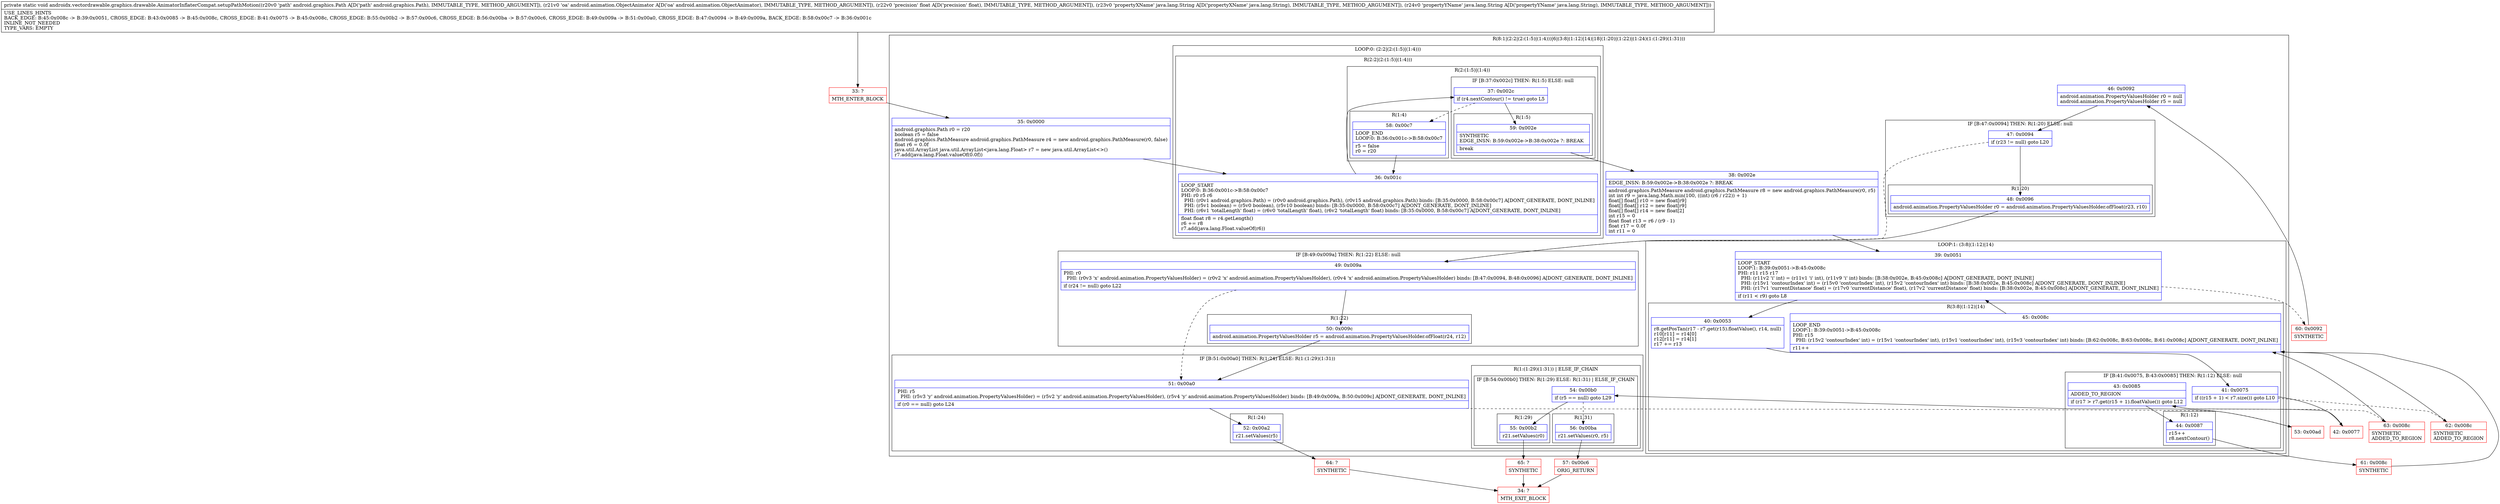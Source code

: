 digraph "CFG forandroidx.vectordrawable.graphics.drawable.AnimatorInflaterCompat.setupPathMotion(Landroid\/graphics\/Path;Landroid\/animation\/ObjectAnimator;FLjava\/lang\/String;Ljava\/lang\/String;)V" {
subgraph cluster_Region_1598586460 {
label = "R(8:1|(2:2|(2:(1:5)|(1:4)))|6|(3:8|(1:12)|14)|18|(1:20)|(1:22)|(1:24)(1:(1:29)(1:31)))";
node [shape=record,color=blue];
Node_35 [shape=record,label="{35\:\ 0x0000|android.graphics.Path r0 = r20\lboolean r5 = false\landroid.graphics.PathMeasure android.graphics.PathMeasure r4 = new android.graphics.PathMeasure(r0, false)\lfloat r6 = 0.0f\ljava.util.ArrayList java.util.ArrayList\<java.lang.Float\> r7 = new java.util.ArrayList\<\>()\lr7.add(java.lang.Float.valueOf(0.0f))\l}"];
subgraph cluster_LoopRegion_1869730401 {
label = "LOOP:0: (2:2|(2:(1:5)|(1:4)))";
node [shape=record,color=blue];
subgraph cluster_Region_552922693 {
label = "R(2:2|(2:(1:5)|(1:4)))";
node [shape=record,color=blue];
Node_36 [shape=record,label="{36\:\ 0x001c|LOOP_START\lLOOP:0: B:36:0x001c\-\>B:58:0x00c7\lPHI: r0 r5 r6 \l  PHI: (r0v1 android.graphics.Path) = (r0v0 android.graphics.Path), (r0v15 android.graphics.Path) binds: [B:35:0x0000, B:58:0x00c7] A[DONT_GENERATE, DONT_INLINE]\l  PHI: (r5v1 boolean) = (r5v0 boolean), (r5v10 boolean) binds: [B:35:0x0000, B:58:0x00c7] A[DONT_GENERATE, DONT_INLINE]\l  PHI: (r6v1 'totalLength' float) = (r6v0 'totalLength' float), (r6v2 'totalLength' float) binds: [B:35:0x0000, B:58:0x00c7] A[DONT_GENERATE, DONT_INLINE]\l|float float r8 = r4.getLength()\lr6 += r8\lr7.add(java.lang.Float.valueOf(r6))\l}"];
subgraph cluster_Region_752049460 {
label = "R(2:(1:5)|(1:4))";
node [shape=record,color=blue];
subgraph cluster_IfRegion_1467481843 {
label = "IF [B:37:0x002c] THEN: R(1:5) ELSE: null";
node [shape=record,color=blue];
Node_37 [shape=record,label="{37\:\ 0x002c|if (r4.nextContour() != true) goto L5\l}"];
subgraph cluster_Region_1399812795 {
label = "R(1:5)";
node [shape=record,color=blue];
Node_59 [shape=record,label="{59\:\ 0x002e|SYNTHETIC\lEDGE_INSN: B:59:0x002e\-\>B:38:0x002e ?: BREAK  \l|break\l}"];
}
}
subgraph cluster_Region_999490370 {
label = "R(1:4)";
node [shape=record,color=blue];
Node_58 [shape=record,label="{58\:\ 0x00c7|LOOP_END\lLOOP:0: B:36:0x001c\-\>B:58:0x00c7\l|r5 = false\lr0 = r20\l}"];
}
}
}
}
Node_38 [shape=record,label="{38\:\ 0x002e|EDGE_INSN: B:59:0x002e\-\>B:38:0x002e ?: BREAK  \l|android.graphics.PathMeasure android.graphics.PathMeasure r8 = new android.graphics.PathMeasure(r0, r5)\lint int r9 = java.lang.Math.min(100, ((int) (r6 \/ r22)) + 1)\lfloat[] float[] r10 = new float[r9]\lfloat[] float[] r12 = new float[r9]\lfloat[] float[] r14 = new float[2]\lint r15 = 0\lfloat float r13 = r6 \/ (r9 \- 1)\lfloat r17 = 0.0f\lint r11 = 0\l}"];
subgraph cluster_LoopRegion_127071490 {
label = "LOOP:1: (3:8|(1:12)|14)";
node [shape=record,color=blue];
Node_39 [shape=record,label="{39\:\ 0x0051|LOOP_START\lLOOP:1: B:39:0x0051\-\>B:45:0x008c\lPHI: r11 r15 r17 \l  PHI: (r11v2 'i' int) = (r11v1 'i' int), (r11v9 'i' int) binds: [B:38:0x002e, B:45:0x008c] A[DONT_GENERATE, DONT_INLINE]\l  PHI: (r15v1 'contourIndex' int) = (r15v0 'contourIndex' int), (r15v2 'contourIndex' int) binds: [B:38:0x002e, B:45:0x008c] A[DONT_GENERATE, DONT_INLINE]\l  PHI: (r17v1 'currentDistance' float) = (r17v0 'currentDistance' float), (r17v2 'currentDistance' float) binds: [B:38:0x002e, B:45:0x008c] A[DONT_GENERATE, DONT_INLINE]\l|if (r11 \< r9) goto L8\l}"];
subgraph cluster_Region_1272041695 {
label = "R(3:8|(1:12)|14)";
node [shape=record,color=blue];
Node_40 [shape=record,label="{40\:\ 0x0053|r8.getPosTan(r17 \- r7.get(r15).floatValue(), r14, null)\lr10[r11] = r14[0]\lr12[r11] = r14[1]\lr17 += r13\l}"];
subgraph cluster_IfRegion_1761297396 {
label = "IF [B:41:0x0075, B:43:0x0085] THEN: R(1:12) ELSE: null";
node [shape=record,color=blue];
Node_41 [shape=record,label="{41\:\ 0x0075|if ((r15 + 1) \< r7.size()) goto L10\l}"];
Node_43 [shape=record,label="{43\:\ 0x0085|ADDED_TO_REGION\l|if (r17 \> r7.get(r15 + 1).floatValue()) goto L12\l}"];
subgraph cluster_Region_1878662760 {
label = "R(1:12)";
node [shape=record,color=blue];
Node_44 [shape=record,label="{44\:\ 0x0087|r15++\lr8.nextContour()\l}"];
}
}
Node_45 [shape=record,label="{45\:\ 0x008c|LOOP_END\lLOOP:1: B:39:0x0051\-\>B:45:0x008c\lPHI: r15 \l  PHI: (r15v2 'contourIndex' int) = (r15v1 'contourIndex' int), (r15v1 'contourIndex' int), (r15v3 'contourIndex' int) binds: [B:62:0x008c, B:63:0x008c, B:61:0x008c] A[DONT_GENERATE, DONT_INLINE]\l|r11++\l}"];
}
}
Node_46 [shape=record,label="{46\:\ 0x0092|android.animation.PropertyValuesHolder r0 = null\landroid.animation.PropertyValuesHolder r5 = null\l}"];
subgraph cluster_IfRegion_1623554263 {
label = "IF [B:47:0x0094] THEN: R(1:20) ELSE: null";
node [shape=record,color=blue];
Node_47 [shape=record,label="{47\:\ 0x0094|if (r23 != null) goto L20\l}"];
subgraph cluster_Region_1107335687 {
label = "R(1:20)";
node [shape=record,color=blue];
Node_48 [shape=record,label="{48\:\ 0x0096|android.animation.PropertyValuesHolder r0 = android.animation.PropertyValuesHolder.ofFloat(r23, r10)\l}"];
}
}
subgraph cluster_IfRegion_21388404 {
label = "IF [B:49:0x009a] THEN: R(1:22) ELSE: null";
node [shape=record,color=blue];
Node_49 [shape=record,label="{49\:\ 0x009a|PHI: r0 \l  PHI: (r0v3 'x' android.animation.PropertyValuesHolder) = (r0v2 'x' android.animation.PropertyValuesHolder), (r0v4 'x' android.animation.PropertyValuesHolder) binds: [B:47:0x0094, B:48:0x0096] A[DONT_GENERATE, DONT_INLINE]\l|if (r24 != null) goto L22\l}"];
subgraph cluster_Region_1893111120 {
label = "R(1:22)";
node [shape=record,color=blue];
Node_50 [shape=record,label="{50\:\ 0x009c|android.animation.PropertyValuesHolder r5 = android.animation.PropertyValuesHolder.ofFloat(r24, r12)\l}"];
}
}
subgraph cluster_IfRegion_1331743868 {
label = "IF [B:51:0x00a0] THEN: R(1:24) ELSE: R(1:(1:29)(1:31))";
node [shape=record,color=blue];
Node_51 [shape=record,label="{51\:\ 0x00a0|PHI: r5 \l  PHI: (r5v3 'y' android.animation.PropertyValuesHolder) = (r5v2 'y' android.animation.PropertyValuesHolder), (r5v4 'y' android.animation.PropertyValuesHolder) binds: [B:49:0x009a, B:50:0x009c] A[DONT_GENERATE, DONT_INLINE]\l|if (r0 == null) goto L24\l}"];
subgraph cluster_Region_1566841157 {
label = "R(1:24)";
node [shape=record,color=blue];
Node_52 [shape=record,label="{52\:\ 0x00a2|r21.setValues(r5)\l}"];
}
subgraph cluster_Region_936020885 {
label = "R(1:(1:29)(1:31)) | ELSE_IF_CHAIN\l";
node [shape=record,color=blue];
subgraph cluster_IfRegion_346963385 {
label = "IF [B:54:0x00b0] THEN: R(1:29) ELSE: R(1:31) | ELSE_IF_CHAIN\l";
node [shape=record,color=blue];
Node_54 [shape=record,label="{54\:\ 0x00b0|if (r5 == null) goto L29\l}"];
subgraph cluster_Region_1598687863 {
label = "R(1:29)";
node [shape=record,color=blue];
Node_55 [shape=record,label="{55\:\ 0x00b2|r21.setValues(r0)\l}"];
}
subgraph cluster_Region_433873723 {
label = "R(1:31)";
node [shape=record,color=blue];
Node_56 [shape=record,label="{56\:\ 0x00ba|r21.setValues(r0, r5)\l}"];
}
}
}
}
}
Node_33 [shape=record,color=red,label="{33\:\ ?|MTH_ENTER_BLOCK\l}"];
Node_42 [shape=record,color=red,label="{42\:\ 0x0077}"];
Node_61 [shape=record,color=red,label="{61\:\ 0x008c|SYNTHETIC\l}"];
Node_63 [shape=record,color=red,label="{63\:\ 0x008c|SYNTHETIC\lADDED_TO_REGION\l}"];
Node_62 [shape=record,color=red,label="{62\:\ 0x008c|SYNTHETIC\lADDED_TO_REGION\l}"];
Node_60 [shape=record,color=red,label="{60\:\ 0x0092|SYNTHETIC\l}"];
Node_64 [shape=record,color=red,label="{64\:\ ?|SYNTHETIC\l}"];
Node_34 [shape=record,color=red,label="{34\:\ ?|MTH_EXIT_BLOCK\l}"];
Node_53 [shape=record,color=red,label="{53\:\ 0x00ad}"];
Node_65 [shape=record,color=red,label="{65\:\ ?|SYNTHETIC\l}"];
Node_57 [shape=record,color=red,label="{57\:\ 0x00c6|ORIG_RETURN\l}"];
MethodNode[shape=record,label="{private static void androidx.vectordrawable.graphics.drawable.AnimatorInflaterCompat.setupPathMotion((r20v0 'path' android.graphics.Path A[D('path' android.graphics.Path), IMMUTABLE_TYPE, METHOD_ARGUMENT]), (r21v0 'oa' android.animation.ObjectAnimator A[D('oa' android.animation.ObjectAnimator), IMMUTABLE_TYPE, METHOD_ARGUMENT]), (r22v0 'precision' float A[D('precision' float), IMMUTABLE_TYPE, METHOD_ARGUMENT]), (r23v0 'propertyXName' java.lang.String A[D('propertyXName' java.lang.String), IMMUTABLE_TYPE, METHOD_ARGUMENT]), (r24v0 'propertyYName' java.lang.String A[D('propertyYName' java.lang.String), IMMUTABLE_TYPE, METHOD_ARGUMENT]))  | USE_LINES_HINTS\lBACK_EDGE: B:45:0x008c \-\> B:39:0x0051, CROSS_EDGE: B:43:0x0085 \-\> B:45:0x008c, CROSS_EDGE: B:41:0x0075 \-\> B:45:0x008c, CROSS_EDGE: B:55:0x00b2 \-\> B:57:0x00c6, CROSS_EDGE: B:56:0x00ba \-\> B:57:0x00c6, CROSS_EDGE: B:49:0x009a \-\> B:51:0x00a0, CROSS_EDGE: B:47:0x0094 \-\> B:49:0x009a, BACK_EDGE: B:58:0x00c7 \-\> B:36:0x001c\lINLINE_NOT_NEEDED\lTYPE_VARS: EMPTY\l}"];
MethodNode -> Node_33;Node_35 -> Node_36;
Node_36 -> Node_37;
Node_37 -> Node_58[style=dashed];
Node_37 -> Node_59;
Node_59 -> Node_38;
Node_58 -> Node_36;
Node_38 -> Node_39;
Node_39 -> Node_40;
Node_39 -> Node_60[style=dashed];
Node_40 -> Node_41;
Node_41 -> Node_42;
Node_41 -> Node_62[style=dashed];
Node_43 -> Node_44;
Node_43 -> Node_63[style=dashed];
Node_44 -> Node_61;
Node_45 -> Node_39;
Node_46 -> Node_47;
Node_47 -> Node_48;
Node_47 -> Node_49[style=dashed];
Node_48 -> Node_49;
Node_49 -> Node_50;
Node_49 -> Node_51[style=dashed];
Node_50 -> Node_51;
Node_51 -> Node_52;
Node_51 -> Node_53[style=dashed];
Node_52 -> Node_64;
Node_54 -> Node_55;
Node_54 -> Node_56[style=dashed];
Node_55 -> Node_65;
Node_56 -> Node_57;
Node_33 -> Node_35;
Node_42 -> Node_43;
Node_61 -> Node_45;
Node_63 -> Node_45;
Node_62 -> Node_45;
Node_60 -> Node_46;
Node_64 -> Node_34;
Node_53 -> Node_54;
Node_65 -> Node_34;
Node_57 -> Node_34;
}

